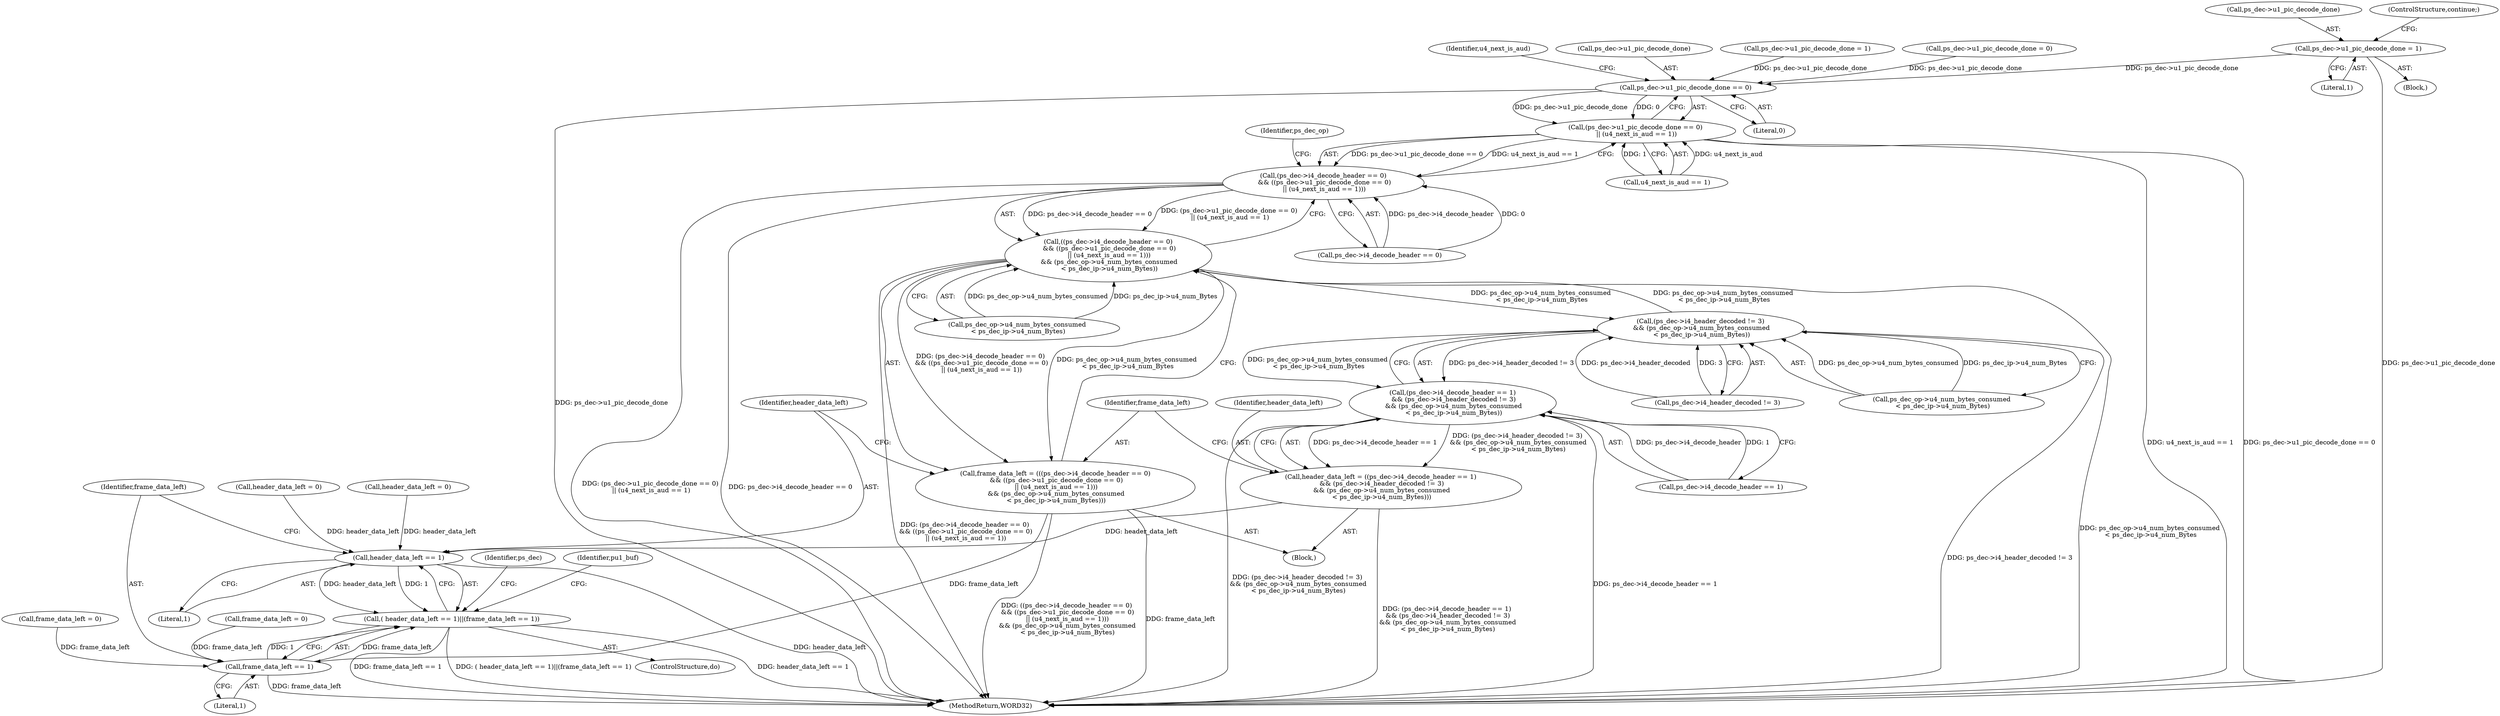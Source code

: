 digraph "0_Android_494561291a503840f385fbcd11d9bc5f4dc502b8@pointer" {
"1001275" [label="(Call,ps_dec->u1_pic_decode_done = 1)"];
"1001453" [label="(Call,ps_dec->u1_pic_decode_done == 0)"];
"1001452" [label="(Call,(ps_dec->u1_pic_decode_done == 0)\n || (u4_next_is_aud == 1))"];
"1001446" [label="(Call,(ps_dec->i4_decode_header == 0)\n && ((ps_dec->u1_pic_decode_done == 0)\n || (u4_next_is_aud == 1)))"];
"1001445" [label="(Call,((ps_dec->i4_decode_header == 0)\n && ((ps_dec->u1_pic_decode_done == 0)\n || (u4_next_is_aud == 1)))\n && (ps_dec_op->u4_num_bytes_consumed\n < ps_dec_ip->u4_num_Bytes))"];
"1001430" [label="(Call,(ps_dec->i4_header_decoded != 3)\n && (ps_dec_op->u4_num_bytes_consumed\n < ps_dec_ip->u4_num_Bytes))"];
"1001424" [label="(Call,(ps_dec->i4_decode_header == 1)\n && (ps_dec->i4_header_decoded != 3)\n && (ps_dec_op->u4_num_bytes_consumed\n < ps_dec_ip->u4_num_Bytes))"];
"1001422" [label="(Call,header_data_left = ((ps_dec->i4_decode_header == 1)\n && (ps_dec->i4_header_decoded != 3)\n && (ps_dec_op->u4_num_bytes_consumed\n < ps_dec_ip->u4_num_Bytes)))"];
"1001469" [label="(Call,header_data_left == 1)"];
"1001468" [label="(Call,( header_data_left == 1)||(frame_data_left == 1))"];
"1001443" [label="(Call,frame_data_left = (((ps_dec->i4_decode_header == 0)\n && ((ps_dec->u1_pic_decode_done == 0)\n || (u4_next_is_aud == 1)))\n && (ps_dec_op->u4_num_bytes_consumed\n < ps_dec_ip->u4_num_Bytes)))"];
"1001472" [label="(Call,frame_data_left == 1)"];
"1001422" [label="(Call,header_data_left = ((ps_dec->i4_decode_header == 1)\n && (ps_dec->i4_header_decoded != 3)\n && (ps_dec_op->u4_num_bytes_consumed\n < ps_dec_ip->u4_num_Bytes)))"];
"1001275" [label="(Call,ps_dec->u1_pic_decode_done = 1)"];
"1001444" [label="(Identifier,frame_data_left)"];
"1001472" [label="(Call,frame_data_left == 1)"];
"1001479" [label="(Identifier,ps_dec)"];
"1001431" [label="(Call,ps_dec->i4_header_decoded != 3)"];
"1001425" [label="(Call,ps_dec->i4_decode_header == 1)"];
"1001276" [label="(Call,ps_dec->u1_pic_decode_done)"];
"1001447" [label="(Call,ps_dec->i4_decode_header == 0)"];
"1001469" [label="(Call,header_data_left == 1)"];
"1002185" [label="(MethodReturn,WORD32)"];
"1001453" [label="(Call,ps_dec->u1_pic_decode_done == 0)"];
"1001443" [label="(Call,frame_data_left = (((ps_dec->i4_decode_header == 0)\n && ((ps_dec->u1_pic_decode_done == 0)\n || (u4_next_is_aud == 1)))\n && (ps_dec_op->u4_num_bytes_consumed\n < ps_dec_ip->u4_num_Bytes)))"];
"1001458" [label="(Call,u4_next_is_aud == 1)"];
"1000198" [label="(Call,header_data_left = 0)"];
"1001468" [label="(Call,( header_data_left == 1)||(frame_data_left == 1))"];
"1001280" [label="(ControlStructure,continue;)"];
"1001424" [label="(Call,(ps_dec->i4_decode_header == 1)\n && (ps_dec->i4_header_decoded != 3)\n && (ps_dec_op->u4_num_bytes_consumed\n < ps_dec_ip->u4_num_Bytes))"];
"1001445" [label="(Call,((ps_dec->i4_decode_header == 0)\n && ((ps_dec->u1_pic_decode_done == 0)\n || (u4_next_is_aud == 1)))\n && (ps_dec_op->u4_num_bytes_consumed\n < ps_dec_ip->u4_num_Bytes))"];
"1001286" [label="(Call,header_data_left = 0)"];
"1001457" [label="(Literal,0)"];
"1000987" [label="(ControlStructure,do)"];
"1001283" [label="(Call,frame_data_left = 0)"];
"1001463" [label="(Identifier,ps_dec_op)"];
"1001459" [label="(Identifier,u4_next_is_aud)"];
"1001452" [label="(Call,(ps_dec->u1_pic_decode_done == 0)\n || (u4_next_is_aud == 1))"];
"1001436" [label="(Call,ps_dec_op->u4_num_bytes_consumed\n < ps_dec_ip->u4_num_Bytes)"];
"1001423" [label="(Identifier,header_data_left)"];
"1001274" [label="(Block,)"];
"1001454" [label="(Call,ps_dec->u1_pic_decode_done)"];
"1001279" [label="(Literal,1)"];
"1000988" [label="(Block,)"];
"1001474" [label="(Literal,1)"];
"1001128" [label="(Call,ps_dec->u1_pic_decode_done = 1)"];
"1000990" [label="(Identifier,pu1_buf)"];
"1001430" [label="(Call,(ps_dec->i4_header_decoded != 3)\n && (ps_dec_op->u4_num_bytes_consumed\n < ps_dec_ip->u4_num_Bytes))"];
"1000308" [label="(Call,ps_dec->u1_pic_decode_done = 0)"];
"1001446" [label="(Call,(ps_dec->i4_decode_header == 0)\n && ((ps_dec->u1_pic_decode_done == 0)\n || (u4_next_is_aud == 1)))"];
"1001461" [label="(Call,ps_dec_op->u4_num_bytes_consumed\n < ps_dec_ip->u4_num_Bytes)"];
"1001473" [label="(Identifier,frame_data_left)"];
"1000202" [label="(Call,frame_data_left = 0)"];
"1001470" [label="(Identifier,header_data_left)"];
"1001471" [label="(Literal,1)"];
"1001275" -> "1001274"  [label="AST: "];
"1001275" -> "1001279"  [label="CFG: "];
"1001276" -> "1001275"  [label="AST: "];
"1001279" -> "1001275"  [label="AST: "];
"1001280" -> "1001275"  [label="CFG: "];
"1001275" -> "1002185"  [label="DDG: ps_dec->u1_pic_decode_done"];
"1001275" -> "1001453"  [label="DDG: ps_dec->u1_pic_decode_done"];
"1001453" -> "1001452"  [label="AST: "];
"1001453" -> "1001457"  [label="CFG: "];
"1001454" -> "1001453"  [label="AST: "];
"1001457" -> "1001453"  [label="AST: "];
"1001459" -> "1001453"  [label="CFG: "];
"1001452" -> "1001453"  [label="CFG: "];
"1001453" -> "1002185"  [label="DDG: ps_dec->u1_pic_decode_done"];
"1001453" -> "1001452"  [label="DDG: ps_dec->u1_pic_decode_done"];
"1001453" -> "1001452"  [label="DDG: 0"];
"1000308" -> "1001453"  [label="DDG: ps_dec->u1_pic_decode_done"];
"1001128" -> "1001453"  [label="DDG: ps_dec->u1_pic_decode_done"];
"1001452" -> "1001446"  [label="AST: "];
"1001452" -> "1001458"  [label="CFG: "];
"1001458" -> "1001452"  [label="AST: "];
"1001446" -> "1001452"  [label="CFG: "];
"1001452" -> "1002185"  [label="DDG: u4_next_is_aud == 1"];
"1001452" -> "1002185"  [label="DDG: ps_dec->u1_pic_decode_done == 0"];
"1001452" -> "1001446"  [label="DDG: ps_dec->u1_pic_decode_done == 0"];
"1001452" -> "1001446"  [label="DDG: u4_next_is_aud == 1"];
"1001458" -> "1001452"  [label="DDG: u4_next_is_aud"];
"1001458" -> "1001452"  [label="DDG: 1"];
"1001446" -> "1001445"  [label="AST: "];
"1001446" -> "1001447"  [label="CFG: "];
"1001447" -> "1001446"  [label="AST: "];
"1001463" -> "1001446"  [label="CFG: "];
"1001445" -> "1001446"  [label="CFG: "];
"1001446" -> "1002185"  [label="DDG: (ps_dec->u1_pic_decode_done == 0)\n || (u4_next_is_aud == 1)"];
"1001446" -> "1002185"  [label="DDG: ps_dec->i4_decode_header == 0"];
"1001446" -> "1001445"  [label="DDG: ps_dec->i4_decode_header == 0"];
"1001446" -> "1001445"  [label="DDG: (ps_dec->u1_pic_decode_done == 0)\n || (u4_next_is_aud == 1)"];
"1001447" -> "1001446"  [label="DDG: ps_dec->i4_decode_header"];
"1001447" -> "1001446"  [label="DDG: 0"];
"1001445" -> "1001443"  [label="AST: "];
"1001445" -> "1001461"  [label="CFG: "];
"1001461" -> "1001445"  [label="AST: "];
"1001443" -> "1001445"  [label="CFG: "];
"1001445" -> "1002185"  [label="DDG: ps_dec_op->u4_num_bytes_consumed\n < ps_dec_ip->u4_num_Bytes"];
"1001445" -> "1002185"  [label="DDG: (ps_dec->i4_decode_header == 0)\n && ((ps_dec->u1_pic_decode_done == 0)\n || (u4_next_is_aud == 1))"];
"1001445" -> "1001430"  [label="DDG: ps_dec_op->u4_num_bytes_consumed\n < ps_dec_ip->u4_num_Bytes"];
"1001445" -> "1001443"  [label="DDG: (ps_dec->i4_decode_header == 0)\n && ((ps_dec->u1_pic_decode_done == 0)\n || (u4_next_is_aud == 1))"];
"1001445" -> "1001443"  [label="DDG: ps_dec_op->u4_num_bytes_consumed\n < ps_dec_ip->u4_num_Bytes"];
"1001430" -> "1001445"  [label="DDG: ps_dec_op->u4_num_bytes_consumed\n < ps_dec_ip->u4_num_Bytes"];
"1001461" -> "1001445"  [label="DDG: ps_dec_op->u4_num_bytes_consumed"];
"1001461" -> "1001445"  [label="DDG: ps_dec_ip->u4_num_Bytes"];
"1001430" -> "1001424"  [label="AST: "];
"1001430" -> "1001431"  [label="CFG: "];
"1001430" -> "1001436"  [label="CFG: "];
"1001431" -> "1001430"  [label="AST: "];
"1001436" -> "1001430"  [label="AST: "];
"1001424" -> "1001430"  [label="CFG: "];
"1001430" -> "1002185"  [label="DDG: ps_dec->i4_header_decoded != 3"];
"1001430" -> "1001424"  [label="DDG: ps_dec->i4_header_decoded != 3"];
"1001430" -> "1001424"  [label="DDG: ps_dec_op->u4_num_bytes_consumed\n < ps_dec_ip->u4_num_Bytes"];
"1001431" -> "1001430"  [label="DDG: ps_dec->i4_header_decoded"];
"1001431" -> "1001430"  [label="DDG: 3"];
"1001436" -> "1001430"  [label="DDG: ps_dec_op->u4_num_bytes_consumed"];
"1001436" -> "1001430"  [label="DDG: ps_dec_ip->u4_num_Bytes"];
"1001424" -> "1001422"  [label="AST: "];
"1001424" -> "1001425"  [label="CFG: "];
"1001425" -> "1001424"  [label="AST: "];
"1001422" -> "1001424"  [label="CFG: "];
"1001424" -> "1002185"  [label="DDG: ps_dec->i4_decode_header == 1"];
"1001424" -> "1002185"  [label="DDG: (ps_dec->i4_header_decoded != 3)\n && (ps_dec_op->u4_num_bytes_consumed\n < ps_dec_ip->u4_num_Bytes)"];
"1001424" -> "1001422"  [label="DDG: ps_dec->i4_decode_header == 1"];
"1001424" -> "1001422"  [label="DDG: (ps_dec->i4_header_decoded != 3)\n && (ps_dec_op->u4_num_bytes_consumed\n < ps_dec_ip->u4_num_Bytes)"];
"1001425" -> "1001424"  [label="DDG: ps_dec->i4_decode_header"];
"1001425" -> "1001424"  [label="DDG: 1"];
"1001422" -> "1000988"  [label="AST: "];
"1001423" -> "1001422"  [label="AST: "];
"1001444" -> "1001422"  [label="CFG: "];
"1001422" -> "1002185"  [label="DDG: (ps_dec->i4_decode_header == 1)\n && (ps_dec->i4_header_decoded != 3)\n && (ps_dec_op->u4_num_bytes_consumed\n < ps_dec_ip->u4_num_Bytes)"];
"1001422" -> "1001469"  [label="DDG: header_data_left"];
"1001469" -> "1001468"  [label="AST: "];
"1001469" -> "1001471"  [label="CFG: "];
"1001470" -> "1001469"  [label="AST: "];
"1001471" -> "1001469"  [label="AST: "];
"1001473" -> "1001469"  [label="CFG: "];
"1001468" -> "1001469"  [label="CFG: "];
"1001469" -> "1002185"  [label="DDG: header_data_left"];
"1001469" -> "1001468"  [label="DDG: header_data_left"];
"1001469" -> "1001468"  [label="DDG: 1"];
"1000198" -> "1001469"  [label="DDG: header_data_left"];
"1001286" -> "1001469"  [label="DDG: header_data_left"];
"1001468" -> "1000987"  [label="AST: "];
"1001468" -> "1001472"  [label="CFG: "];
"1001472" -> "1001468"  [label="AST: "];
"1000990" -> "1001468"  [label="CFG: "];
"1001479" -> "1001468"  [label="CFG: "];
"1001468" -> "1002185"  [label="DDG: frame_data_left == 1"];
"1001468" -> "1002185"  [label="DDG: ( header_data_left == 1)||(frame_data_left == 1)"];
"1001468" -> "1002185"  [label="DDG: header_data_left == 1"];
"1001472" -> "1001468"  [label="DDG: frame_data_left"];
"1001472" -> "1001468"  [label="DDG: 1"];
"1001443" -> "1000988"  [label="AST: "];
"1001444" -> "1001443"  [label="AST: "];
"1001470" -> "1001443"  [label="CFG: "];
"1001443" -> "1002185"  [label="DDG: frame_data_left"];
"1001443" -> "1002185"  [label="DDG: ((ps_dec->i4_decode_header == 0)\n && ((ps_dec->u1_pic_decode_done == 0)\n || (u4_next_is_aud == 1)))\n && (ps_dec_op->u4_num_bytes_consumed\n < ps_dec_ip->u4_num_Bytes)"];
"1001443" -> "1001472"  [label="DDG: frame_data_left"];
"1001472" -> "1001474"  [label="CFG: "];
"1001473" -> "1001472"  [label="AST: "];
"1001474" -> "1001472"  [label="AST: "];
"1001472" -> "1002185"  [label="DDG: frame_data_left"];
"1000202" -> "1001472"  [label="DDG: frame_data_left"];
"1001283" -> "1001472"  [label="DDG: frame_data_left"];
}
